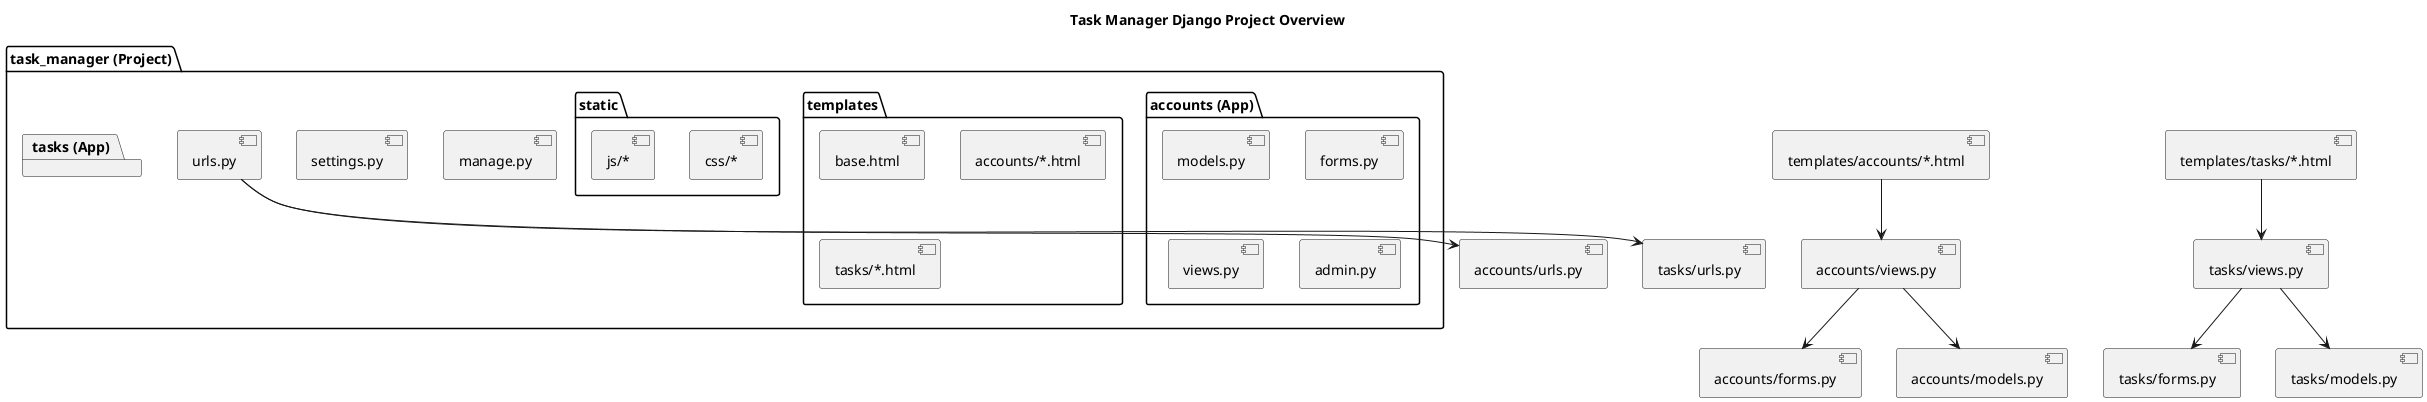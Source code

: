@startuml
title Task Manager Django Project Overview

package "task_manager (Project)" {
    [manage.py] 
    [settings.py] 
    [urls.py]

    package "accounts (App)" {
        [models.py] 
        [forms.py] 
        [views.py] 
        [urls.py] 
        [admin.py] 
    }

    package "tasks (App)" {
        [models.py] 
        [forms.py] 
        [views.py] 
        [urls.py] 
        [admin.py] 
    }

    package "templates" {
        [base.html] 
        [accounts/*.html] 
        [tasks/*.html] 
    }

    package "static" {
        [css/*] 
        [js/*] 
    }
}

' 依存関係
[urls.py] --> [accounts/urls.py]
[urls.py] --> [tasks/urls.py]

[accounts/views.py] --> [accounts/forms.py]
[accounts/views.py] --> [accounts/models.py]

[tasks/views.py] --> [tasks/forms.py]
[tasks/views.py] --> [tasks/models.py]

[templates/accounts/*.html] --> [accounts/views.py]
[templates/tasks/*.html] --> [tasks/views.py]

@enduml
